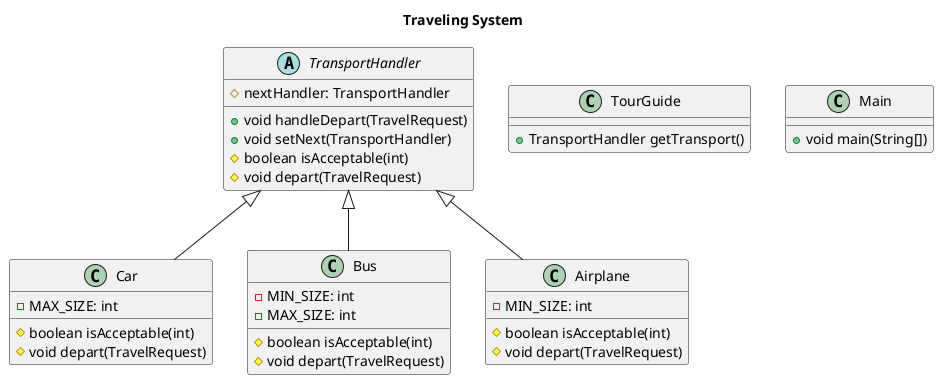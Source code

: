 @startuml CD

title "Traveling System"

abstract TransportHandler {

	# nextHandler: TransportHandler
	+ void handleDepart(TravelRequest)
	+ void setNext(TransportHandler)
	# boolean isAcceptable(int)
	# void depart(TravelRequest)
}

class Car {
	- MAX_SIZE: int
	# boolean isAcceptable(int)
	# void depart(TravelRequest)
}

class Bus {
	- MIN_SIZE: int
	- MAX_SIZE: int
	# boolean isAcceptable(int)
	# void depart(TravelRequest)
}

class Airplane {
	- MIN_SIZE: int
	# boolean isAcceptable(int)
	# void depart(TravelRequest)
}

class TourGuide {
	+ TransportHandler getTransport()
}

class Main {
	+ void main(String[])
}

TransportHandler <|-- Car
TransportHandler <|-- Bus
TransportHandler <|-- Airplane


@enduml
